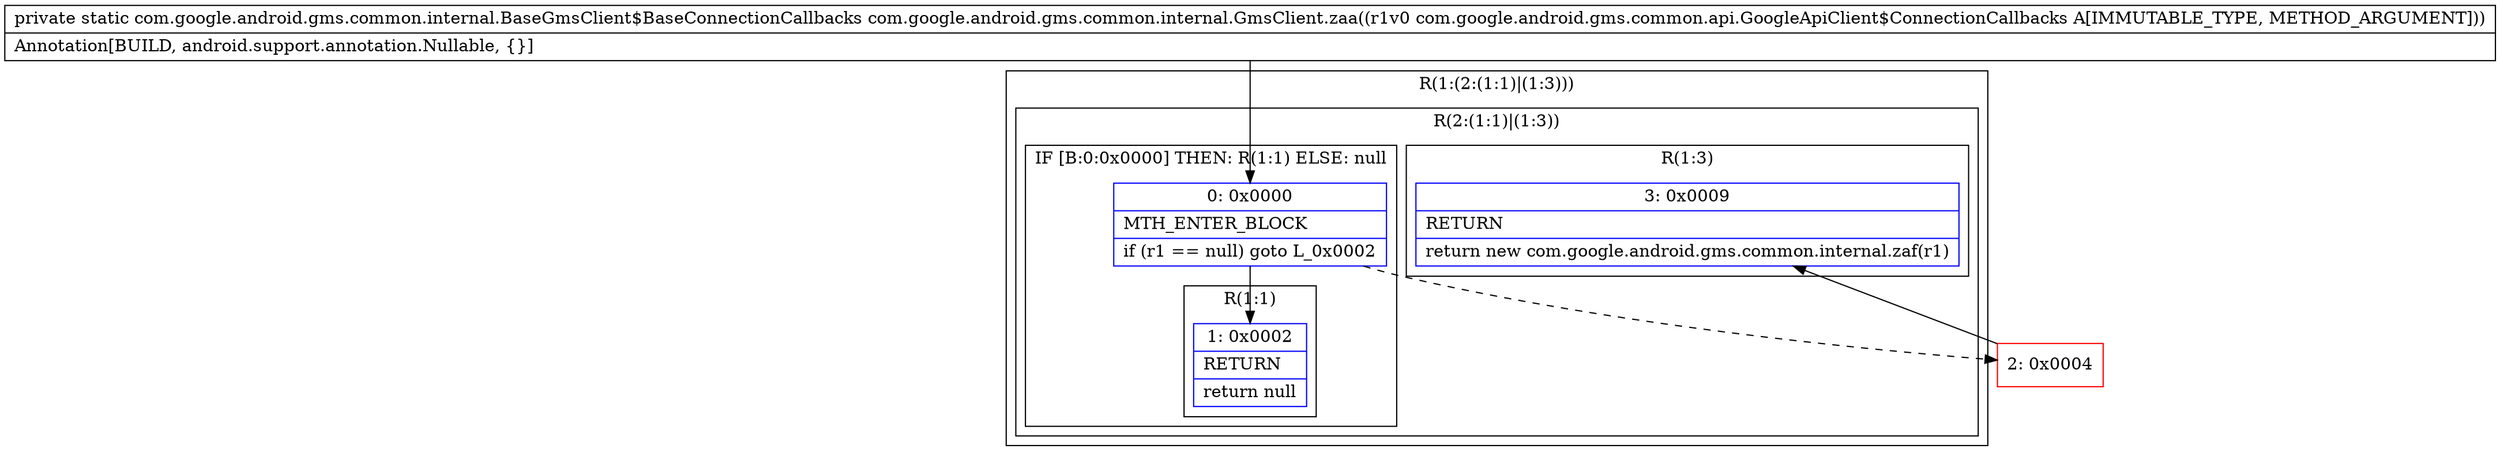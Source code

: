 digraph "CFG forcom.google.android.gms.common.internal.GmsClient.zaa(Lcom\/google\/android\/gms\/common\/api\/GoogleApiClient$ConnectionCallbacks;)Lcom\/google\/android\/gms\/common\/internal\/BaseGmsClient$BaseConnectionCallbacks;" {
subgraph cluster_Region_360658298 {
label = "R(1:(2:(1:1)|(1:3)))";
node [shape=record,color=blue];
subgraph cluster_Region_29532345 {
label = "R(2:(1:1)|(1:3))";
node [shape=record,color=blue];
subgraph cluster_IfRegion_1311602009 {
label = "IF [B:0:0x0000] THEN: R(1:1) ELSE: null";
node [shape=record,color=blue];
Node_0 [shape=record,label="{0\:\ 0x0000|MTH_ENTER_BLOCK\l|if (r1 == null) goto L_0x0002\l}"];
subgraph cluster_Region_920187434 {
label = "R(1:1)";
node [shape=record,color=blue];
Node_1 [shape=record,label="{1\:\ 0x0002|RETURN\l|return null\l}"];
}
}
subgraph cluster_Region_1524684142 {
label = "R(1:3)";
node [shape=record,color=blue];
Node_3 [shape=record,label="{3\:\ 0x0009|RETURN\l|return new com.google.android.gms.common.internal.zaf(r1)\l}"];
}
}
}
Node_2 [shape=record,color=red,label="{2\:\ 0x0004}"];
MethodNode[shape=record,label="{private static com.google.android.gms.common.internal.BaseGmsClient$BaseConnectionCallbacks com.google.android.gms.common.internal.GmsClient.zaa((r1v0 com.google.android.gms.common.api.GoogleApiClient$ConnectionCallbacks A[IMMUTABLE_TYPE, METHOD_ARGUMENT]))  | Annotation[BUILD, android.support.annotation.Nullable, \{\}]\l}"];
MethodNode -> Node_0;
Node_0 -> Node_1;
Node_0 -> Node_2[style=dashed];
Node_2 -> Node_3;
}

